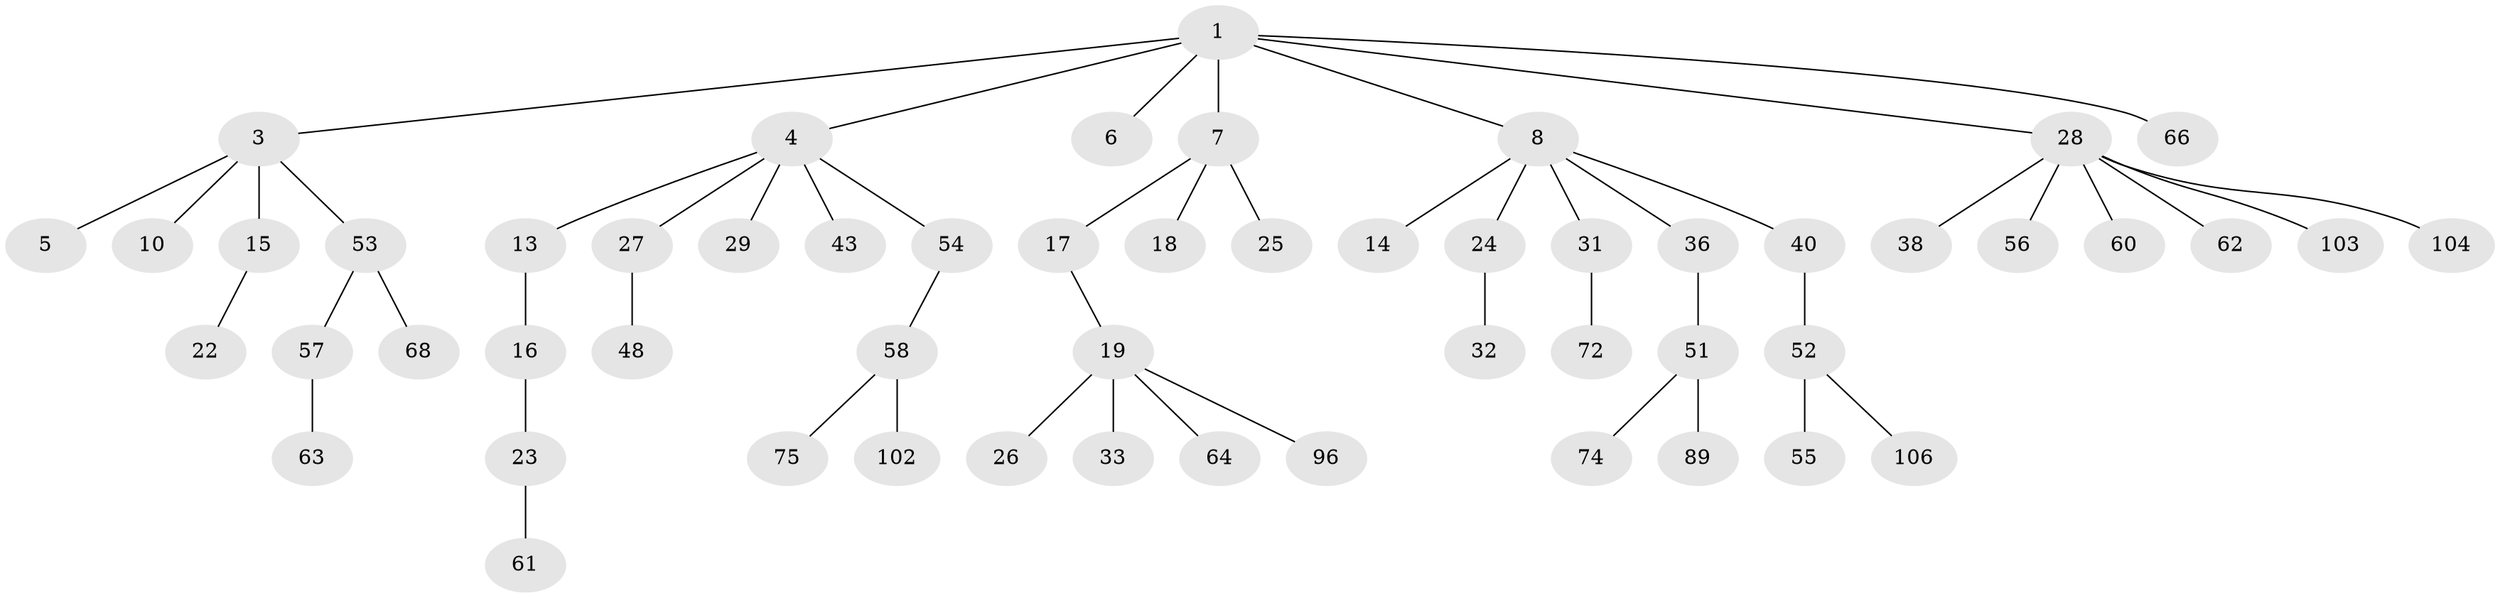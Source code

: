 // original degree distribution, {5: 0.05454545454545454, 4: 0.045454545454545456, 8: 0.00909090909090909, 2: 0.2727272727272727, 1: 0.4727272727272727, 3: 0.14545454545454545}
// Generated by graph-tools (version 1.1) at 2025/15/03/09/25 04:15:39]
// undirected, 55 vertices, 54 edges
graph export_dot {
graph [start="1"]
  node [color=gray90,style=filled];
  1 [super="+2"];
  3 [super="+50"];
  4 [super="+21+42+93+47"];
  5 [super="+65"];
  6;
  7 [super="+9+39"];
  8 [super="+11"];
  10 [super="+12"];
  13 [super="+88"];
  14 [super="+44"];
  15 [super="+70+20"];
  16 [super="+35"];
  17;
  18;
  19;
  22 [super="+34"];
  23;
  24;
  25;
  26;
  27;
  28 [super="+30+37"];
  29;
  31 [super="+41"];
  32;
  33;
  36;
  38 [super="+69+79+78"];
  40 [super="+45+49"];
  43 [super="+73"];
  48 [super="+91"];
  51;
  52;
  53 [super="+59"];
  54 [super="+84"];
  55 [super="+100"];
  56;
  57;
  58;
  60 [super="+83"];
  61 [super="+110"];
  62;
  63;
  64;
  66;
  68;
  72;
  74 [super="+95+81"];
  75 [super="+105"];
  89;
  96;
  102;
  103;
  104;
  106;
  1 -- 4;
  1 -- 6;
  1 -- 8;
  1 -- 28;
  1 -- 66;
  1 -- 3;
  1 -- 7;
  3 -- 5;
  3 -- 10;
  3 -- 15;
  3 -- 53;
  4 -- 13;
  4 -- 27;
  4 -- 29;
  4 -- 43;
  4 -- 54;
  7 -- 17;
  7 -- 18;
  7 -- 25;
  8 -- 24;
  8 -- 36;
  8 -- 40;
  8 -- 14;
  8 -- 31;
  13 -- 16;
  15 -- 22;
  16 -- 23;
  17 -- 19;
  19 -- 26;
  19 -- 33;
  19 -- 64;
  19 -- 96;
  23 -- 61;
  24 -- 32;
  27 -- 48;
  28 -- 38;
  28 -- 60;
  28 -- 56;
  28 -- 104;
  28 -- 103;
  28 -- 62;
  31 -- 72;
  36 -- 51;
  40 -- 52;
  51 -- 74;
  51 -- 89;
  52 -- 55;
  52 -- 106;
  53 -- 57;
  53 -- 68;
  54 -- 58;
  57 -- 63;
  58 -- 75;
  58 -- 102;
}
